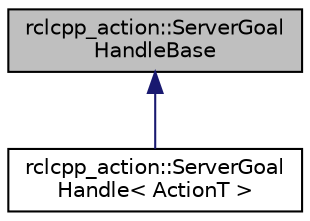 digraph "rclcpp_action::ServerGoalHandleBase"
{
  edge [fontname="Helvetica",fontsize="10",labelfontname="Helvetica",labelfontsize="10"];
  node [fontname="Helvetica",fontsize="10",shape=record];
  Node0 [label="rclcpp_action::ServerGoal\lHandleBase",height=0.2,width=0.4,color="black", fillcolor="grey75", style="filled", fontcolor="black"];
  Node0 -> Node1 [dir="back",color="midnightblue",fontsize="10",style="solid",fontname="Helvetica"];
  Node1 [label="rclcpp_action::ServerGoal\lHandle\< ActionT \>",height=0.2,width=0.4,color="black", fillcolor="white", style="filled",URL="$classrclcpp__action_1_1ServerGoalHandle.html",tooltip="Class to interact with goals on a server. "];
}
